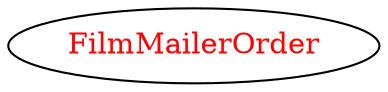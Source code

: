 digraph dependencyGraph {
 concentrate=true;
 ranksep="2.0";
 rankdir="LR"; 
 splines="ortho";
"FilmMailerOrder" [fontcolor="red"];
}